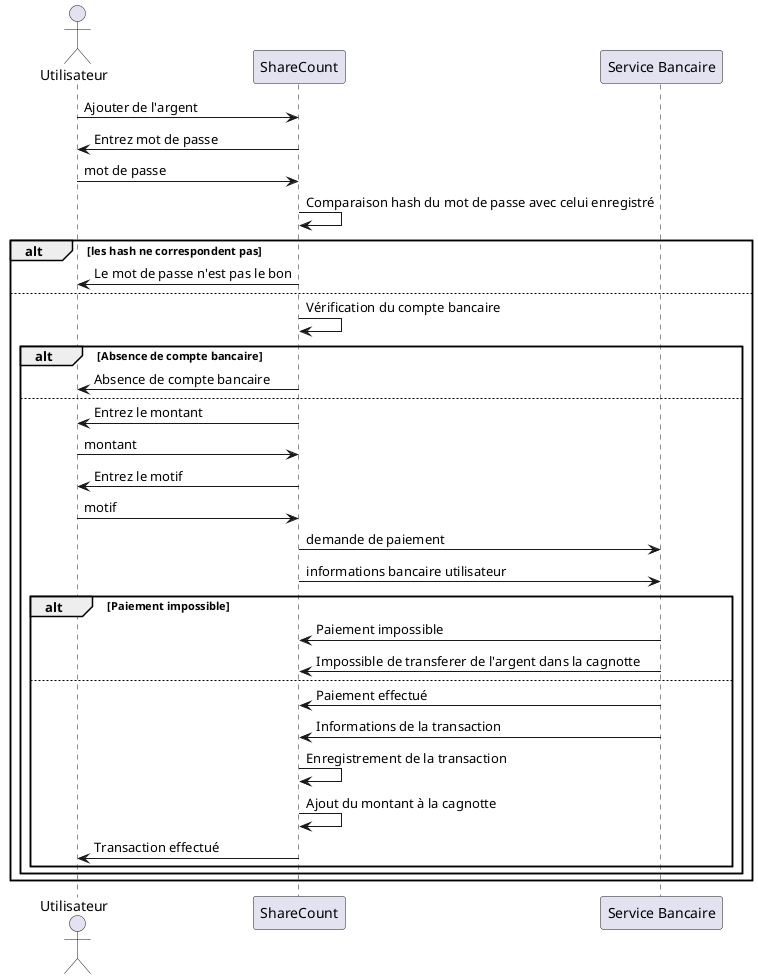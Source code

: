 @startuml  "Ajouter de l'argent"

actor Utilisateur as user
participant ShareCount as sc
participant "Service Bancaire" as sb

user -> sc : Ajouter de l'argent
user <- sc : Entrez mot de passe
user -> sc : mot de passe
sc -> sc : Comparaison hash du mot de passe avec celui enregistré
alt les hash ne correspondent pas
user <- sc : Le mot de passe n'est pas le bon
else
sc -> sc : Vérification du compte bancaire

alt Absence de compte bancaire
sc -> user : Absence de compte bancaire
else

sc -> user : Entrez le montant
user -> sc : montant
sc -> user : Entrez le motif
user -> sc : motif
sc -> sb 	: demande de paiement
sc -> sb 	: informations bancaire utilisateur
alt Paiement impossible
sc <- sb 	: Paiement impossible
sc <- sb 	: Impossible de transferer de l'argent dans la cagnotte
else
sc <- sb 	:  Paiement effectué
sc <- sb 	:  Informations de la transaction
sc -> sc   : Enregistrement de la transaction
sc -> sc   : Ajout du montant à la cagnotte
sc -> user : Transaction effectué
end
end
end

@enduml